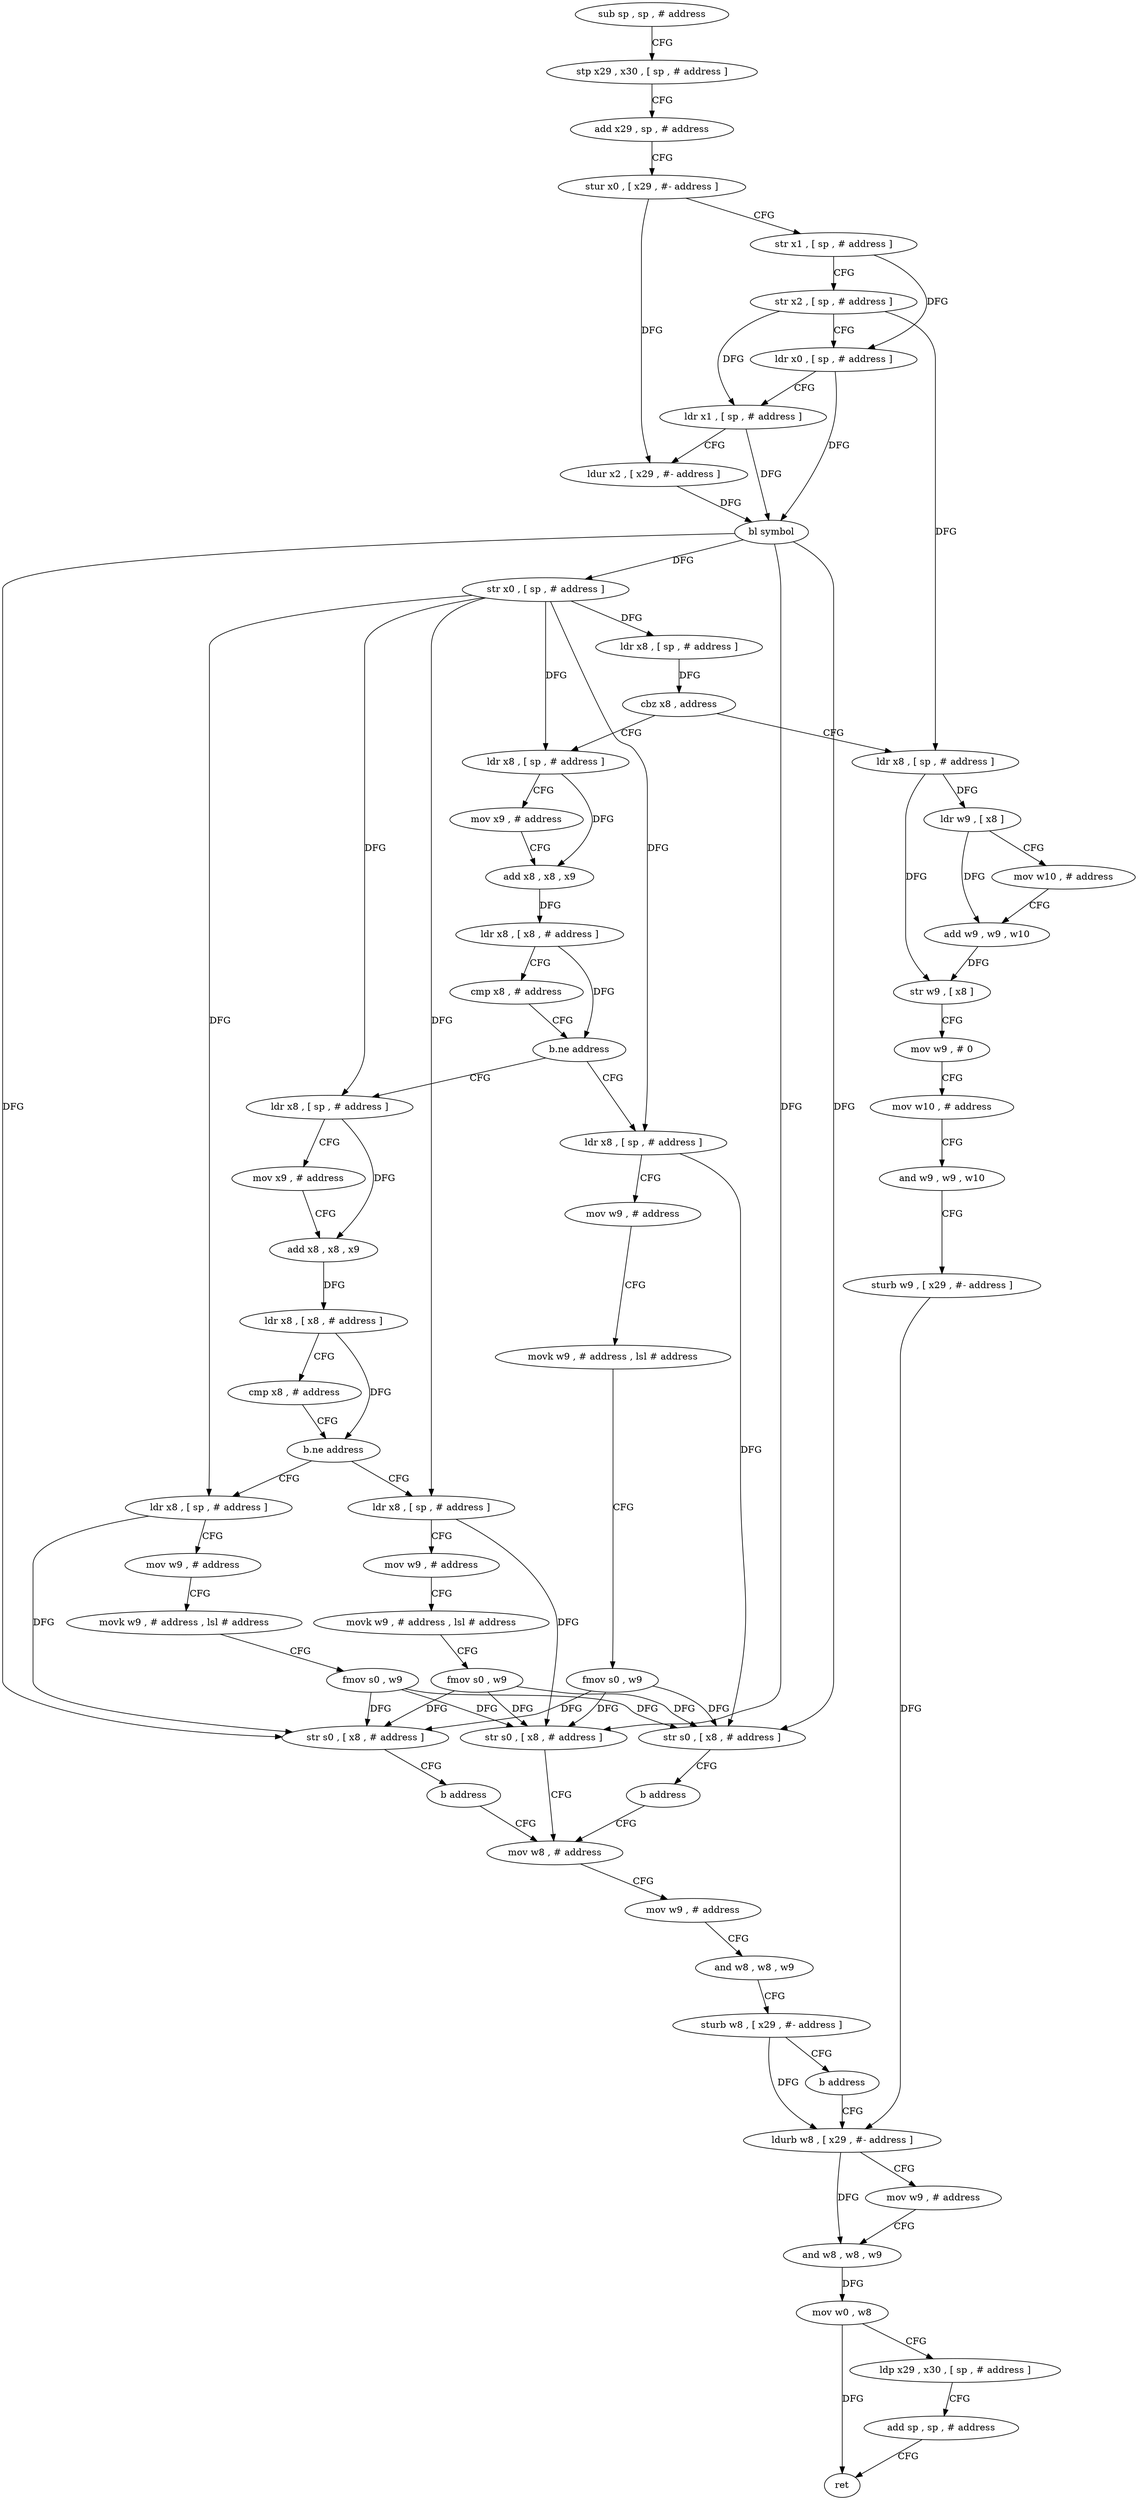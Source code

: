 digraph "func" {
"4276720" [label = "sub sp , sp , # address" ]
"4276724" [label = "stp x29 , x30 , [ sp , # address ]" ]
"4276728" [label = "add x29 , sp , # address" ]
"4276732" [label = "stur x0 , [ x29 , #- address ]" ]
"4276736" [label = "str x1 , [ sp , # address ]" ]
"4276740" [label = "str x2 , [ sp , # address ]" ]
"4276744" [label = "ldr x0 , [ sp , # address ]" ]
"4276748" [label = "ldr x1 , [ sp , # address ]" ]
"4276752" [label = "ldur x2 , [ x29 , #- address ]" ]
"4276756" [label = "bl symbol" ]
"4276760" [label = "str x0 , [ sp , # address ]" ]
"4276764" [label = "ldr x8 , [ sp , # address ]" ]
"4276768" [label = "cbz x8 , address" ]
"4276908" [label = "ldr x8 , [ sp , # address ]" ]
"4276772" [label = "ldr x8 , [ sp , # address ]" ]
"4276912" [label = "ldr w9 , [ x8 ]" ]
"4276916" [label = "mov w10 , # address" ]
"4276920" [label = "add w9 , w9 , w10" ]
"4276924" [label = "str w9 , [ x8 ]" ]
"4276928" [label = "mov w9 , # 0" ]
"4276932" [label = "mov w10 , # address" ]
"4276936" [label = "and w9 , w9 , w10" ]
"4276940" [label = "sturb w9 , [ x29 , #- address ]" ]
"4276944" [label = "ldurb w8 , [ x29 , #- address ]" ]
"4276776" [label = "mov x9 , # address" ]
"4276780" [label = "add x8 , x8 , x9" ]
"4276784" [label = "ldr x8 , [ x8 , # address ]" ]
"4276788" [label = "cmp x8 , # address" ]
"4276792" [label = "b.ne address" ]
"4276820" [label = "ldr x8 , [ sp , # address ]" ]
"4276796" [label = "ldr x8 , [ sp , # address ]" ]
"4276824" [label = "mov x9 , # address" ]
"4276828" [label = "add x8 , x8 , x9" ]
"4276832" [label = "ldr x8 , [ x8 , # address ]" ]
"4276836" [label = "cmp x8 , # address" ]
"4276840" [label = "b.ne address" ]
"4276868" [label = "ldr x8 , [ sp , # address ]" ]
"4276844" [label = "ldr x8 , [ sp , # address ]" ]
"4276800" [label = "mov w9 , # address" ]
"4276804" [label = "movk w9 , # address , lsl # address" ]
"4276808" [label = "fmov s0 , w9" ]
"4276812" [label = "str s0 , [ x8 , # address ]" ]
"4276816" [label = "b address" ]
"4276888" [label = "mov w8 , # address" ]
"4276872" [label = "mov w9 , # address" ]
"4276876" [label = "movk w9 , # address , lsl # address" ]
"4276880" [label = "fmov s0 , w9" ]
"4276884" [label = "str s0 , [ x8 , # address ]" ]
"4276848" [label = "mov w9 , # address" ]
"4276852" [label = "movk w9 , # address , lsl # address" ]
"4276856" [label = "fmov s0 , w9" ]
"4276860" [label = "str s0 , [ x8 , # address ]" ]
"4276864" [label = "b address" ]
"4276892" [label = "mov w9 , # address" ]
"4276896" [label = "and w8 , w8 , w9" ]
"4276900" [label = "sturb w8 , [ x29 , #- address ]" ]
"4276904" [label = "b address" ]
"4276948" [label = "mov w9 , # address" ]
"4276952" [label = "and w8 , w8 , w9" ]
"4276956" [label = "mov w0 , w8" ]
"4276960" [label = "ldp x29 , x30 , [ sp , # address ]" ]
"4276964" [label = "add sp , sp , # address" ]
"4276968" [label = "ret" ]
"4276720" -> "4276724" [ label = "CFG" ]
"4276724" -> "4276728" [ label = "CFG" ]
"4276728" -> "4276732" [ label = "CFG" ]
"4276732" -> "4276736" [ label = "CFG" ]
"4276732" -> "4276752" [ label = "DFG" ]
"4276736" -> "4276740" [ label = "CFG" ]
"4276736" -> "4276744" [ label = "DFG" ]
"4276740" -> "4276744" [ label = "CFG" ]
"4276740" -> "4276748" [ label = "DFG" ]
"4276740" -> "4276908" [ label = "DFG" ]
"4276744" -> "4276748" [ label = "CFG" ]
"4276744" -> "4276756" [ label = "DFG" ]
"4276748" -> "4276752" [ label = "CFG" ]
"4276748" -> "4276756" [ label = "DFG" ]
"4276752" -> "4276756" [ label = "DFG" ]
"4276756" -> "4276760" [ label = "DFG" ]
"4276756" -> "4276812" [ label = "DFG" ]
"4276756" -> "4276884" [ label = "DFG" ]
"4276756" -> "4276860" [ label = "DFG" ]
"4276760" -> "4276764" [ label = "DFG" ]
"4276760" -> "4276772" [ label = "DFG" ]
"4276760" -> "4276820" [ label = "DFG" ]
"4276760" -> "4276796" [ label = "DFG" ]
"4276760" -> "4276868" [ label = "DFG" ]
"4276760" -> "4276844" [ label = "DFG" ]
"4276764" -> "4276768" [ label = "DFG" ]
"4276768" -> "4276908" [ label = "CFG" ]
"4276768" -> "4276772" [ label = "CFG" ]
"4276908" -> "4276912" [ label = "DFG" ]
"4276908" -> "4276924" [ label = "DFG" ]
"4276772" -> "4276776" [ label = "CFG" ]
"4276772" -> "4276780" [ label = "DFG" ]
"4276912" -> "4276916" [ label = "CFG" ]
"4276912" -> "4276920" [ label = "DFG" ]
"4276916" -> "4276920" [ label = "CFG" ]
"4276920" -> "4276924" [ label = "DFG" ]
"4276924" -> "4276928" [ label = "CFG" ]
"4276928" -> "4276932" [ label = "CFG" ]
"4276932" -> "4276936" [ label = "CFG" ]
"4276936" -> "4276940" [ label = "CFG" ]
"4276940" -> "4276944" [ label = "DFG" ]
"4276944" -> "4276948" [ label = "CFG" ]
"4276944" -> "4276952" [ label = "DFG" ]
"4276776" -> "4276780" [ label = "CFG" ]
"4276780" -> "4276784" [ label = "DFG" ]
"4276784" -> "4276788" [ label = "CFG" ]
"4276784" -> "4276792" [ label = "DFG" ]
"4276788" -> "4276792" [ label = "CFG" ]
"4276792" -> "4276820" [ label = "CFG" ]
"4276792" -> "4276796" [ label = "CFG" ]
"4276820" -> "4276824" [ label = "CFG" ]
"4276820" -> "4276828" [ label = "DFG" ]
"4276796" -> "4276800" [ label = "CFG" ]
"4276796" -> "4276812" [ label = "DFG" ]
"4276824" -> "4276828" [ label = "CFG" ]
"4276828" -> "4276832" [ label = "DFG" ]
"4276832" -> "4276836" [ label = "CFG" ]
"4276832" -> "4276840" [ label = "DFG" ]
"4276836" -> "4276840" [ label = "CFG" ]
"4276840" -> "4276868" [ label = "CFG" ]
"4276840" -> "4276844" [ label = "CFG" ]
"4276868" -> "4276872" [ label = "CFG" ]
"4276868" -> "4276884" [ label = "DFG" ]
"4276844" -> "4276848" [ label = "CFG" ]
"4276844" -> "4276860" [ label = "DFG" ]
"4276800" -> "4276804" [ label = "CFG" ]
"4276804" -> "4276808" [ label = "CFG" ]
"4276808" -> "4276812" [ label = "DFG" ]
"4276808" -> "4276884" [ label = "DFG" ]
"4276808" -> "4276860" [ label = "DFG" ]
"4276812" -> "4276816" [ label = "CFG" ]
"4276816" -> "4276888" [ label = "CFG" ]
"4276888" -> "4276892" [ label = "CFG" ]
"4276872" -> "4276876" [ label = "CFG" ]
"4276876" -> "4276880" [ label = "CFG" ]
"4276880" -> "4276884" [ label = "DFG" ]
"4276880" -> "4276812" [ label = "DFG" ]
"4276880" -> "4276860" [ label = "DFG" ]
"4276884" -> "4276888" [ label = "CFG" ]
"4276848" -> "4276852" [ label = "CFG" ]
"4276852" -> "4276856" [ label = "CFG" ]
"4276856" -> "4276860" [ label = "DFG" ]
"4276856" -> "4276812" [ label = "DFG" ]
"4276856" -> "4276884" [ label = "DFG" ]
"4276860" -> "4276864" [ label = "CFG" ]
"4276864" -> "4276888" [ label = "CFG" ]
"4276892" -> "4276896" [ label = "CFG" ]
"4276896" -> "4276900" [ label = "CFG" ]
"4276900" -> "4276904" [ label = "CFG" ]
"4276900" -> "4276944" [ label = "DFG" ]
"4276904" -> "4276944" [ label = "CFG" ]
"4276948" -> "4276952" [ label = "CFG" ]
"4276952" -> "4276956" [ label = "DFG" ]
"4276956" -> "4276960" [ label = "CFG" ]
"4276956" -> "4276968" [ label = "DFG" ]
"4276960" -> "4276964" [ label = "CFG" ]
"4276964" -> "4276968" [ label = "CFG" ]
}
